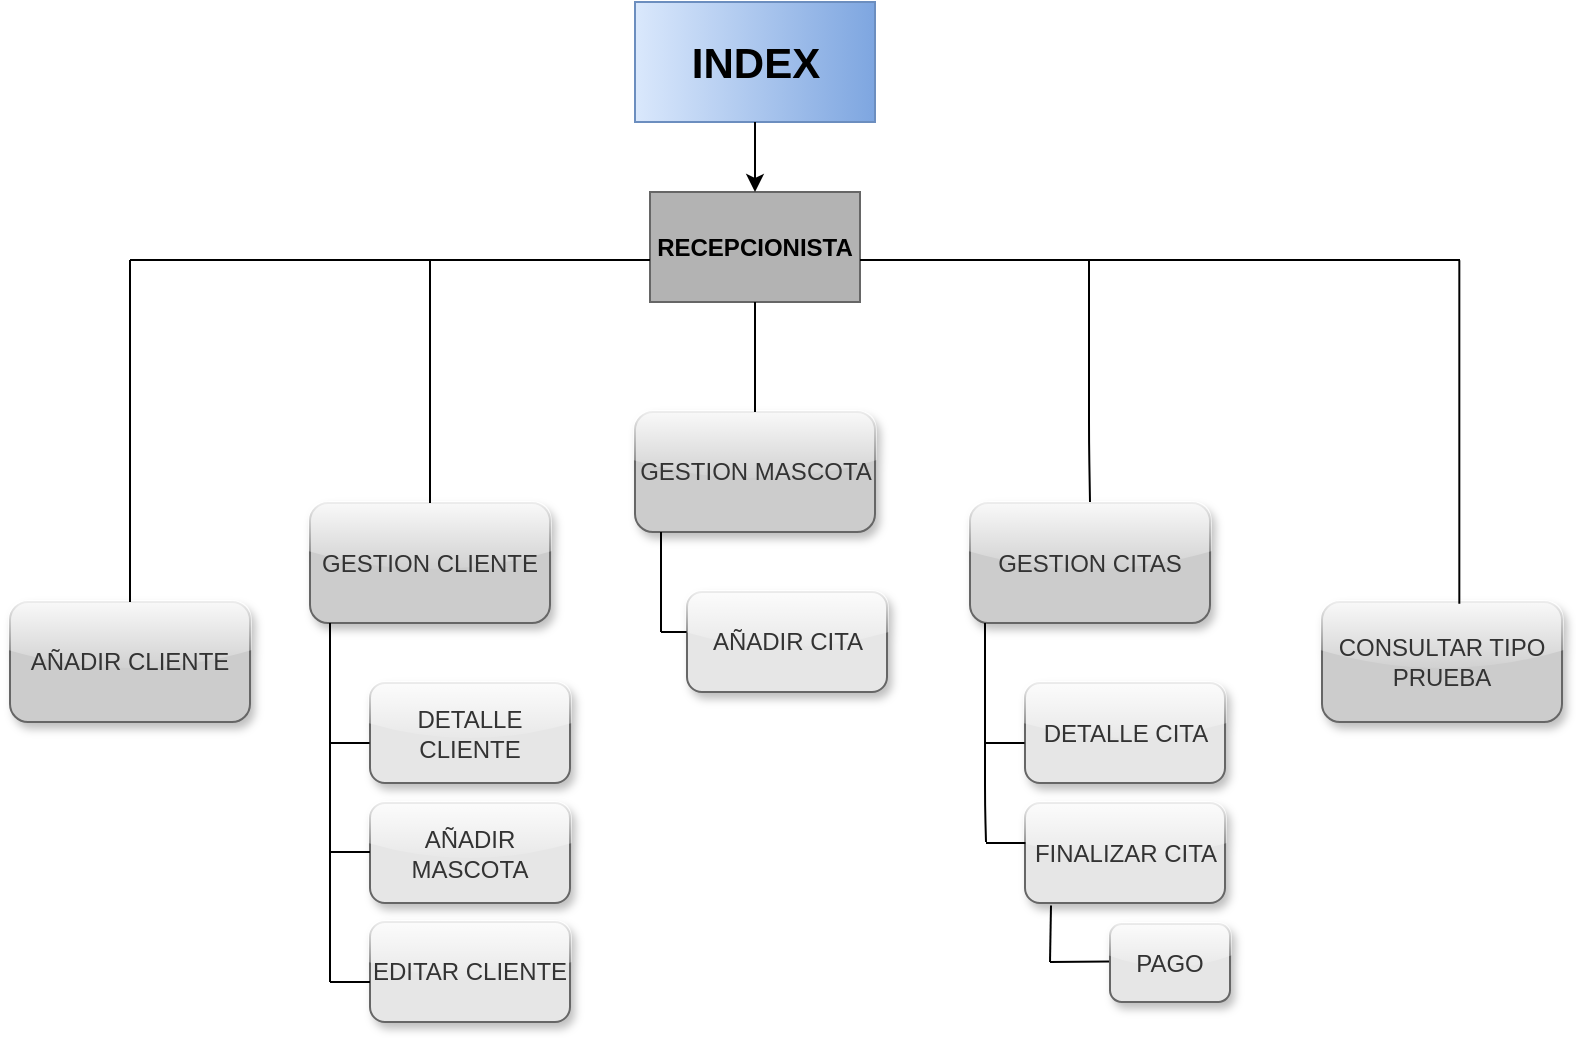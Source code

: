 <mxfile version="10.6.9" type="device"><diagram id="RLn7qdTGdeT1Y1JXQREY" name="Page-1"><mxGraphModel dx="1188" dy="589" grid="1" gridSize="10" guides="1" tooltips="1" connect="1" arrows="1" fold="1" page="1" pageScale="1" pageWidth="827" pageHeight="1169" math="0" shadow="0"><root><mxCell id="0"/><mxCell id="1" parent="0"/><mxCell id="SOgYS6IPdspSeWDHnJXk-2" value="INDEX" style="rounded=0;fillColor=#dae8fc;strokeColor=#6c8ebf;gradientColor=#7ea6e0;fontStyle=1;horizontal=1;whiteSpace=wrap;html=1;fontSize=21;glass=0;shadow=0;gradientDirection=east;" parent="1" vertex="1"><mxGeometry x="362.5" y="20" width="120" height="60" as="geometry"/></mxCell><mxCell id="SOgYS6IPdspSeWDHnJXk-3" value="&lt;span&gt;RECEPCIONISTA&lt;/span&gt;" style="rounded=1;whiteSpace=wrap;html=1;arcSize=0;fillColor=#B3B3B3;strokeColor=#666666;gradientColor=#b3b3b3;shadow=0;comic=0;gradientDirection=north;fontStyle=1" parent="1" vertex="1"><mxGeometry x="370" y="115" width="105" height="55" as="geometry"/></mxCell><mxCell id="SOgYS6IPdspSeWDHnJXk-4" value="AÑADIR CLIENTE" style="rounded=1;whiteSpace=wrap;html=1;fillColor=#CCCCCC;strokeColor=#666666;fontColor=#333333;glass=1;shadow=1;" parent="1" vertex="1"><mxGeometry x="50" y="320" width="120" height="60" as="geometry"/></mxCell><mxCell id="SOgYS6IPdspSeWDHnJXk-5" value="GESTION CLIENTE" style="rounded=1;whiteSpace=wrap;html=1;fillColor=#CCCCCC;strokeColor=#666666;fontColor=#333333;glass=1;shadow=1;" parent="1" vertex="1"><mxGeometry x="200" y="270.5" width="120" height="60" as="geometry"/></mxCell><mxCell id="SOgYS6IPdspSeWDHnJXk-6" value="GESTION MASCOTA" style="rounded=1;whiteSpace=wrap;html=1;fillColor=#CCCCCC;strokeColor=#666666;fontColor=#333333;glass=1;shadow=1;" parent="1" vertex="1"><mxGeometry x="362.5" y="225" width="120" height="60" as="geometry"/></mxCell><mxCell id="SOgYS6IPdspSeWDHnJXk-7" value="GESTION CITAS" style="rounded=1;whiteSpace=wrap;html=1;fillColor=#CCCCCC;strokeColor=#666666;fontColor=#333333;glass=1;shadow=1;" parent="1" vertex="1"><mxGeometry x="530" y="270.5" width="120" height="60" as="geometry"/></mxCell><mxCell id="SOgYS6IPdspSeWDHnJXk-9" value="CONSULTAR TIPO PRUEBA" style="rounded=1;whiteSpace=wrap;html=1;fillColor=#CCCCCC;strokeColor=#666666;fontColor=#333333;glass=1;shadow=1;" parent="1" vertex="1"><mxGeometry x="706" y="320" width="120" height="60" as="geometry"/></mxCell><mxCell id="SOgYS6IPdspSeWDHnJXk-10" value="" style="endArrow=classic;html=1;exitX=0.5;exitY=1;exitDx=0;exitDy=0;entryX=0.5;entryY=0;entryDx=0;entryDy=0;" parent="1" source="SOgYS6IPdspSeWDHnJXk-2" target="SOgYS6IPdspSeWDHnJXk-3" edge="1"><mxGeometry width="50" height="50" relative="1" as="geometry"><mxPoint x="520" y="140" as="sourcePoint"/><mxPoint x="570" y="90" as="targetPoint"/></mxGeometry></mxCell><mxCell id="SOgYS6IPdspSeWDHnJXk-18" value="" style="line;strokeWidth=1;fillColor=none;align=left;verticalAlign=middle;spacingTop=-1;spacingLeft=3;spacingRight=3;rotatable=0;labelPosition=right;points=[];portConstraint=eastwest;fontSize=12;" parent="1" vertex="1"><mxGeometry x="475" y="145" width="300" height="8" as="geometry"/></mxCell><mxCell id="SOgYS6IPdspSeWDHnJXk-19" value="" style="line;strokeWidth=1;fillColor=none;align=left;verticalAlign=middle;spacingTop=-1;spacingLeft=3;spacingRight=3;rotatable=0;labelPosition=right;points=[];portConstraint=eastwest;fontSize=12;" parent="1" vertex="1"><mxGeometry x="110" y="145" width="260" height="8" as="geometry"/></mxCell><mxCell id="SOgYS6IPdspSeWDHnJXk-27" value="" style="line;strokeWidth=2;direction=south;html=1;" parent="1" vertex="1"><mxGeometry x="100" y="149" height="160" as="geometry"/></mxCell><mxCell id="SOgYS6IPdspSeWDHnJXk-30" value="" style="endArrow=none;html=1;exitX=0.5;exitY=0;exitDx=0;exitDy=0;entryX=0;entryY=0.5;entryDx=0;entryDy=0;entryPerimeter=0;" parent="1" source="SOgYS6IPdspSeWDHnJXk-4" target="SOgYS6IPdspSeWDHnJXk-19" edge="1"><mxGeometry width="50" height="50" relative="1" as="geometry"><mxPoint x="70" y="210" as="sourcePoint"/><mxPoint x="103" y="149" as="targetPoint"/></mxGeometry></mxCell><mxCell id="SOgYS6IPdspSeWDHnJXk-31" value="" style="endArrow=none;html=1;" parent="1" edge="1"><mxGeometry width="50" height="50" relative="1" as="geometry"><mxPoint x="260" y="270.5" as="sourcePoint"/><mxPoint x="260" y="149.5" as="targetPoint"/><Array as="points"><mxPoint x="260" y="240.5"/></Array></mxGeometry></mxCell><mxCell id="SOgYS6IPdspSeWDHnJXk-32" value="" style="endArrow=none;html=1;" parent="1" edge="1"><mxGeometry width="50" height="50" relative="1" as="geometry"><mxPoint x="590" y="270" as="sourcePoint"/><mxPoint x="589.5" y="149" as="targetPoint"/><Array as="points"><mxPoint x="589.5" y="240"/></Array></mxGeometry></mxCell><mxCell id="SOgYS6IPdspSeWDHnJXk-36" value="" style="endArrow=none;html=1;entryX=0.5;entryY=1;entryDx=0;entryDy=0;exitX=0.5;exitY=0;exitDx=0;exitDy=0;" parent="1" source="SOgYS6IPdspSeWDHnJXk-6" target="SOgYS6IPdspSeWDHnJXk-3" edge="1"><mxGeometry width="50" height="50" relative="1" as="geometry"><mxPoint x="320" y="210" as="sourcePoint"/><mxPoint x="370" y="160" as="targetPoint"/></mxGeometry></mxCell><mxCell id="SOgYS6IPdspSeWDHnJXk-38" value="DETALLE CLIENTE" style="rounded=1;whiteSpace=wrap;html=1;fillColor=#E6E6E6;strokeColor=#666666;fontColor=#333333;glass=1;shadow=1;" parent="1" vertex="1"><mxGeometry x="230" y="360.5" width="100" height="50" as="geometry"/></mxCell><mxCell id="SOgYS6IPdspSeWDHnJXk-39" value="AÑADIR MASCOTA" style="rounded=1;whiteSpace=wrap;html=1;fillColor=#E6E6E6;strokeColor=#666666;fontColor=#333333;glass=1;shadow=1;" parent="1" vertex="1"><mxGeometry x="230" y="420.5" width="100" height="50" as="geometry"/></mxCell><mxCell id="SOgYS6IPdspSeWDHnJXk-41" value="EDITAR CLIENTE" style="rounded=1;whiteSpace=wrap;html=1;fillColor=#E6E6E6;strokeColor=#666666;fontColor=#333333;glass=1;shadow=1;" parent="1" vertex="1"><mxGeometry x="230" y="480" width="100" height="50" as="geometry"/></mxCell><mxCell id="SOgYS6IPdspSeWDHnJXk-42" value="" style="endArrow=none;html=1;" parent="1" edge="1"><mxGeometry width="50" height="50" relative="1" as="geometry"><mxPoint x="210" y="390" as="sourcePoint"/><mxPoint x="210" y="330.5" as="targetPoint"/><Array as="points"/></mxGeometry></mxCell><mxCell id="SOgYS6IPdspSeWDHnJXk-48" value="" style="endArrow=none;html=1;exitX=-0.002;exitY=0.6;exitDx=0;exitDy=0;exitPerimeter=0;" parent="1" source="SOgYS6IPdspSeWDHnJXk-38" edge="1"><mxGeometry width="50" height="50" relative="1" as="geometry"><mxPoint x="410" y="240.5" as="sourcePoint"/><mxPoint x="210" y="390.5" as="targetPoint"/></mxGeometry></mxCell><mxCell id="SOgYS6IPdspSeWDHnJXk-49" value="" style="endArrow=none;html=1;" parent="1" edge="1"><mxGeometry width="50" height="50" relative="1" as="geometry"><mxPoint x="230" y="445" as="sourcePoint"/><mxPoint x="210" y="445" as="targetPoint"/></mxGeometry></mxCell><mxCell id="SOgYS6IPdspSeWDHnJXk-50" value="" style="endArrow=none;html=1;" parent="1" edge="1"><mxGeometry width="50" height="50" relative="1" as="geometry"><mxPoint x="230" y="510" as="sourcePoint"/><mxPoint x="210" y="510" as="targetPoint"/></mxGeometry></mxCell><mxCell id="SOgYS6IPdspSeWDHnJXk-51" value="AÑADIR CITA" style="rounded=1;whiteSpace=wrap;html=1;fillColor=#E6E6E6;strokeColor=#666666;fontColor=#333333;glass=1;shadow=1;" parent="1" vertex="1"><mxGeometry x="388.5" y="315" width="100" height="50" as="geometry"/></mxCell><mxCell id="SOgYS6IPdspSeWDHnJXk-56" value="" style="endArrow=none;html=1;entryX=0.935;entryY=0.625;entryDx=0;entryDy=0;entryPerimeter=0;" parent="1" edge="1"><mxGeometry width="50" height="50" relative="1" as="geometry"><mxPoint x="375.5" y="335" as="sourcePoint"/><mxPoint x="375.5" y="285" as="targetPoint"/></mxGeometry></mxCell><mxCell id="SOgYS6IPdspSeWDHnJXk-57" value="" style="endArrow=none;html=1;exitX=-0.002;exitY=0.401;exitDx=0;exitDy=0;exitPerimeter=0;" parent="1" source="SOgYS6IPdspSeWDHnJXk-51" edge="1"><mxGeometry width="50" height="50" relative="1" as="geometry"><mxPoint x="385.5" y="335" as="sourcePoint"/><mxPoint x="375.5" y="335" as="targetPoint"/></mxGeometry></mxCell><mxCell id="SOgYS6IPdspSeWDHnJXk-66" value="" style="endArrow=none;html=1;exitX=0.5;exitY=0;exitDx=0;exitDy=0;entryX=0;entryY=0.5;entryDx=0;entryDy=0;entryPerimeter=0;" parent="1" edge="1"><mxGeometry width="50" height="50" relative="1" as="geometry"><mxPoint x="774.667" y="320.833" as="sourcePoint"/><mxPoint x="774.667" y="149.167" as="targetPoint"/></mxGeometry></mxCell><mxCell id="tw02G0klZJemKYRkMWjb-9" value="DETALLE CITA" style="rounded=1;whiteSpace=wrap;html=1;fillColor=#E6E6E6;strokeColor=#666666;fontColor=#333333;glass=1;shadow=1;" parent="1" vertex="1"><mxGeometry x="557.5" y="360.5" width="100" height="50" as="geometry"/></mxCell><mxCell id="tw02G0klZJemKYRkMWjb-10" value="FINALIZAR CITA" style="rounded=1;whiteSpace=wrap;html=1;fillColor=#E6E6E6;strokeColor=#666666;fontColor=#333333;glass=1;shadow=1;" parent="1" vertex="1"><mxGeometry x="557.5" y="420.5" width="100" height="50" as="geometry"/></mxCell><mxCell id="tw02G0klZJemKYRkMWjb-11" value="PAGO" style="rounded=1;whiteSpace=wrap;html=1;fillColor=#E6E6E6;strokeColor=#666666;fontColor=#333333;glass=1;shadow=1;" parent="1" vertex="1"><mxGeometry x="600" y="481" width="60" height="39" as="geometry"/></mxCell><mxCell id="tw02G0klZJemKYRkMWjb-12" value="" style="endArrow=none;html=1;" parent="1" edge="1"><mxGeometry width="50" height="50" relative="1" as="geometry"><mxPoint x="538" y="440" as="sourcePoint"/><mxPoint x="537.5" y="330.5" as="targetPoint"/><Array as="points"><mxPoint x="537.5" y="421.5"/></Array></mxGeometry></mxCell><mxCell id="tw02G0klZJemKYRkMWjb-13" value="" style="endArrow=none;html=1;exitX=-0.002;exitY=0.6;exitDx=0;exitDy=0;exitPerimeter=0;" parent="1" source="tw02G0klZJemKYRkMWjb-9" edge="1"><mxGeometry width="50" height="50" relative="1" as="geometry"><mxPoint x="737.5" y="240.5" as="sourcePoint"/><mxPoint x="537.5" y="390.5" as="targetPoint"/></mxGeometry></mxCell><mxCell id="tw02G0klZJemKYRkMWjb-14" value="" style="endArrow=none;html=1;exitX=-0.002;exitY=0.6;exitDx=0;exitDy=0;exitPerimeter=0;" parent="1" edge="1"><mxGeometry width="50" height="50" relative="1" as="geometry"><mxPoint x="557.742" y="440.532" as="sourcePoint"/><mxPoint x="538" y="440.5" as="targetPoint"/></mxGeometry></mxCell><mxCell id="tw02G0klZJemKYRkMWjb-15" value="" style="endArrow=none;html=1;exitX=-0.008;exitY=0.48;exitDx=0;exitDy=0;exitPerimeter=0;" parent="1" source="tw02G0klZJemKYRkMWjb-11" edge="1"><mxGeometry width="50" height="50" relative="1" as="geometry"><mxPoint x="580" y="520" as="sourcePoint"/><mxPoint x="570" y="500" as="targetPoint"/></mxGeometry></mxCell><mxCell id="tw02G0klZJemKYRkMWjb-17" value="" style="endArrow=none;html=1;exitX=0.13;exitY=1.025;exitDx=0;exitDy=0;exitPerimeter=0;" parent="1" source="tw02G0klZJemKYRkMWjb-10" edge="1"><mxGeometry width="50" height="50" relative="1" as="geometry"><mxPoint x="610" y="511" as="sourcePoint"/><mxPoint x="570" y="500" as="targetPoint"/></mxGeometry></mxCell><mxCell id="Db8I59G7fy1ojnFxWoBU-1" value="" style="endArrow=none;html=1;" parent="1" edge="1"><mxGeometry width="50" height="50" relative="1" as="geometry"><mxPoint x="210" y="510" as="sourcePoint"/><mxPoint x="210" y="390" as="targetPoint"/></mxGeometry></mxCell></root></mxGraphModel></diagram></mxfile>